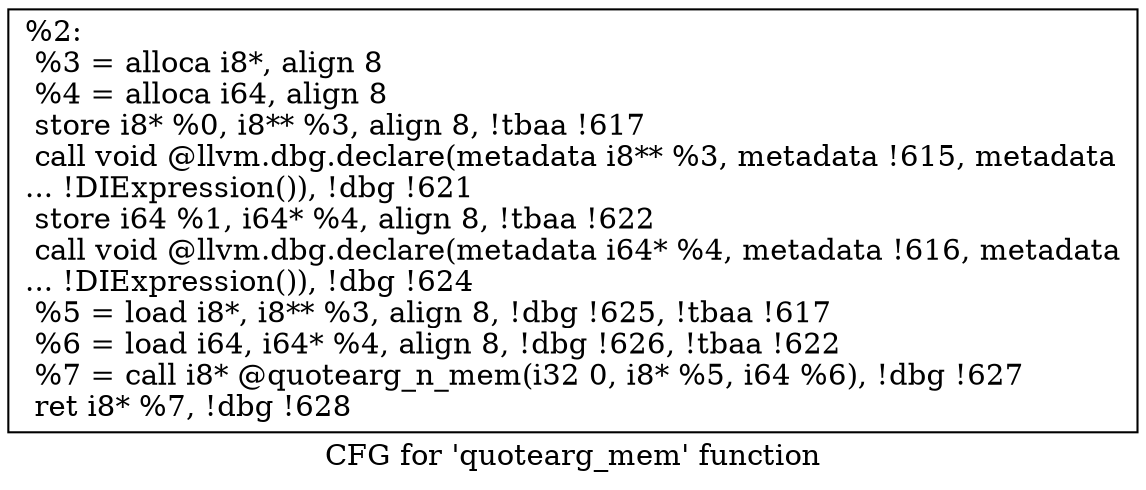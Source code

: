 digraph "CFG for 'quotearg_mem' function" {
	label="CFG for 'quotearg_mem' function";

	Node0x13fd1d0 [shape=record,label="{%2:\l  %3 = alloca i8*, align 8\l  %4 = alloca i64, align 8\l  store i8* %0, i8** %3, align 8, !tbaa !617\l  call void @llvm.dbg.declare(metadata i8** %3, metadata !615, metadata\l... !DIExpression()), !dbg !621\l  store i64 %1, i64* %4, align 8, !tbaa !622\l  call void @llvm.dbg.declare(metadata i64* %4, metadata !616, metadata\l... !DIExpression()), !dbg !624\l  %5 = load i8*, i8** %3, align 8, !dbg !625, !tbaa !617\l  %6 = load i64, i64* %4, align 8, !dbg !626, !tbaa !622\l  %7 = call i8* @quotearg_n_mem(i32 0, i8* %5, i64 %6), !dbg !627\l  ret i8* %7, !dbg !628\l}"];
}
